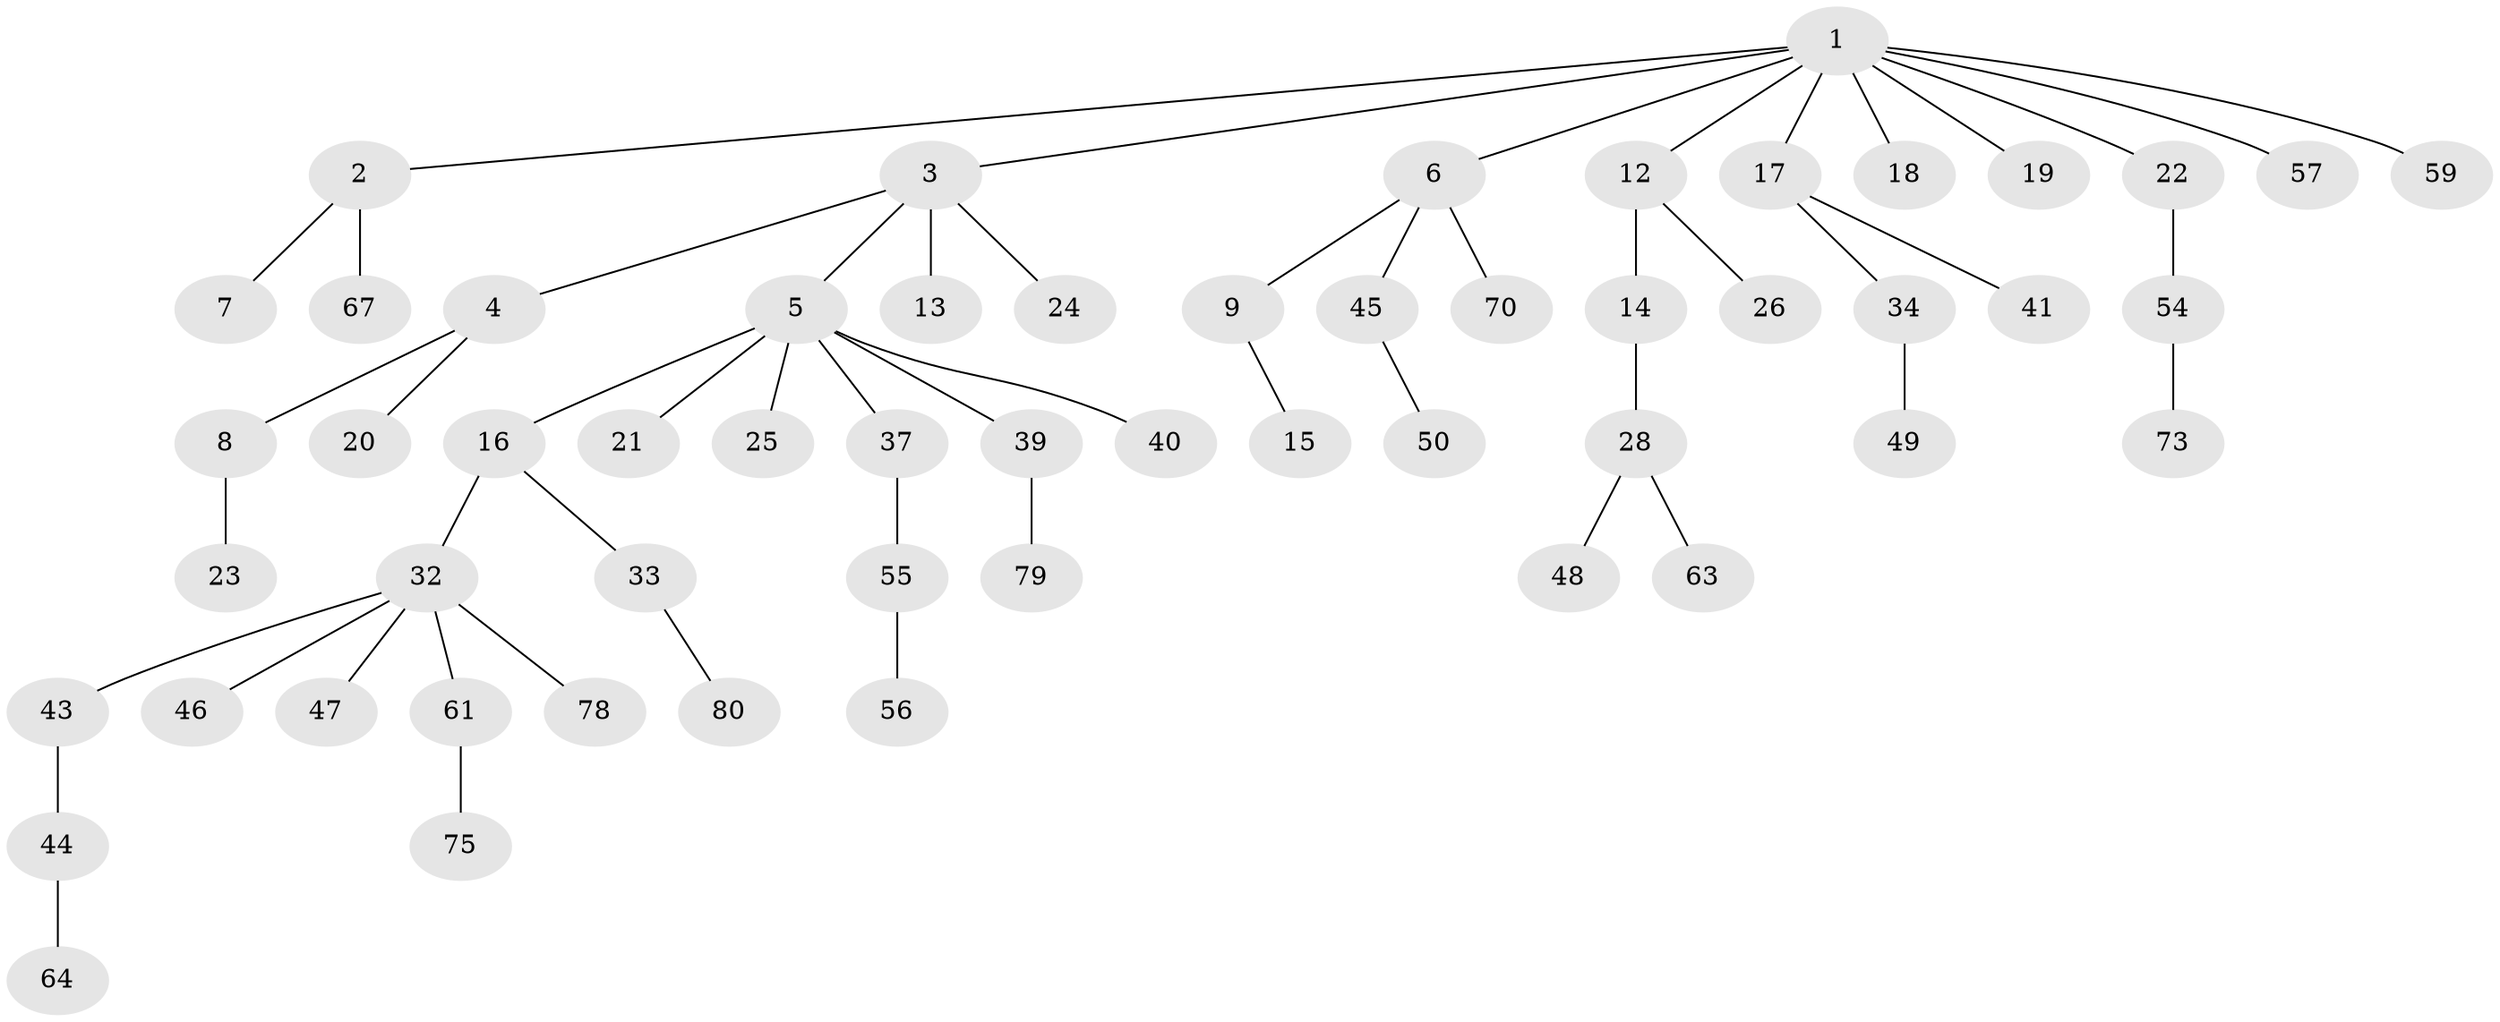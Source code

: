 // original degree distribution, {9: 0.012345679012345678, 3: 0.1728395061728395, 5: 0.037037037037037035, 4: 0.037037037037037035, 1: 0.5185185185185185, 2: 0.20987654320987653, 6: 0.012345679012345678}
// Generated by graph-tools (version 1.1) at 2025/42/03/06/25 10:42:06]
// undirected, 55 vertices, 54 edges
graph export_dot {
graph [start="1"]
  node [color=gray90,style=filled];
  1 [super="+10"];
  2 [super="+53"];
  3;
  4 [super="+42"];
  5 [super="+11"];
  6 [super="+35"];
  7;
  8 [super="+81"];
  9 [super="+30"];
  12;
  13;
  14 [super="+27"];
  15;
  16 [super="+58"];
  17;
  18;
  19;
  20;
  21;
  22 [super="+68"];
  23 [super="+51"];
  24 [super="+76"];
  25;
  26 [super="+29"];
  28 [super="+31"];
  32 [super="+36"];
  33 [super="+77"];
  34 [super="+38"];
  37;
  39;
  40;
  41;
  43;
  44 [super="+66"];
  45 [super="+69"];
  46 [super="+52"];
  47 [super="+74"];
  48;
  49;
  50;
  54 [super="+60"];
  55 [super="+72"];
  56;
  57 [super="+65"];
  59;
  61 [super="+62"];
  63;
  64;
  67 [super="+71"];
  70;
  73;
  75;
  78;
  79;
  80;
  1 -- 2;
  1 -- 3;
  1 -- 6;
  1 -- 17;
  1 -- 18;
  1 -- 19;
  1 -- 22;
  1 -- 57;
  1 -- 59;
  1 -- 12;
  2 -- 7;
  2 -- 67;
  3 -- 4;
  3 -- 5;
  3 -- 13;
  3 -- 24;
  4 -- 8;
  4 -- 20;
  5 -- 21;
  5 -- 25;
  5 -- 37;
  5 -- 16;
  5 -- 40;
  5 -- 39;
  6 -- 9;
  6 -- 45;
  6 -- 70;
  8 -- 23;
  9 -- 15;
  12 -- 14;
  12 -- 26;
  14 -- 28;
  16 -- 32;
  16 -- 33;
  17 -- 34;
  17 -- 41;
  22 -- 54;
  28 -- 63;
  28 -- 48;
  32 -- 46;
  32 -- 47;
  32 -- 61;
  32 -- 78;
  32 -- 43;
  33 -- 80;
  34 -- 49;
  37 -- 55;
  39 -- 79;
  43 -- 44;
  44 -- 64;
  45 -- 50;
  54 -- 73;
  55 -- 56;
  61 -- 75;
}
